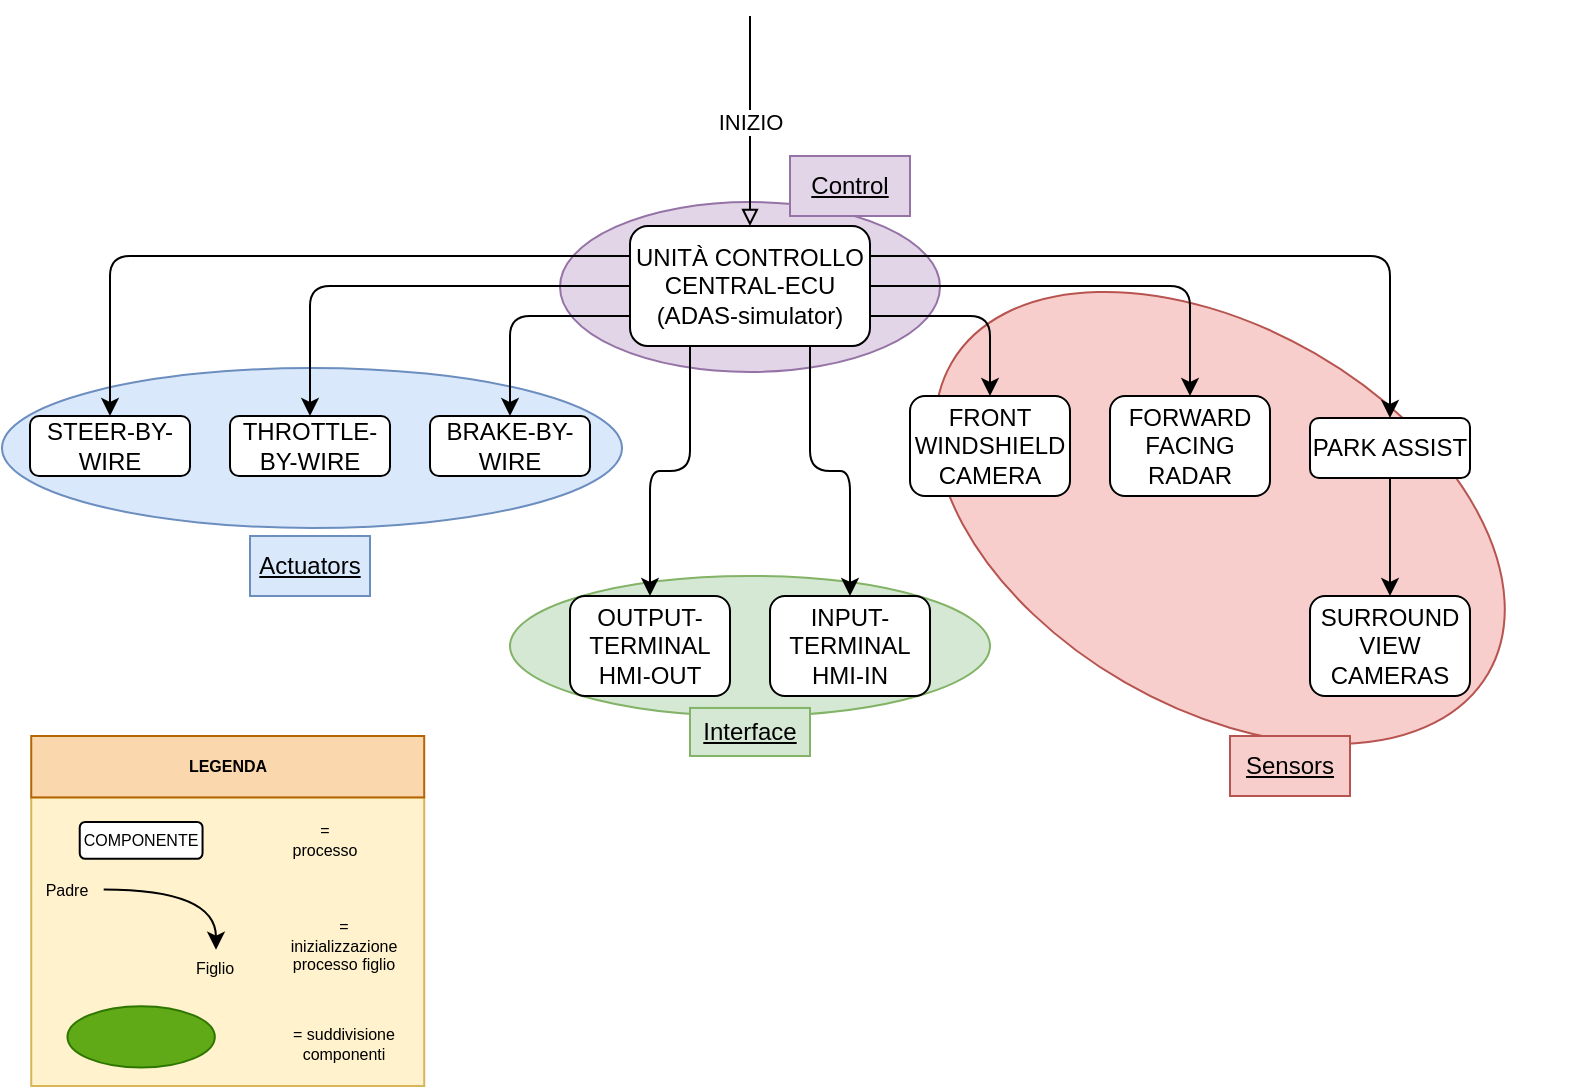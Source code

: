 <mxfile version="21.6.1" type="device" pages="2">
  <diagram name="Gerarchia" id="BStBiiZ0fr1mY1kw2l0T">
    <mxGraphModel dx="880" dy="523" grid="1" gridSize="10" guides="1" tooltips="1" connect="1" arrows="1" fold="1" page="1" pageScale="1" pageWidth="827" pageHeight="1169" math="0" shadow="0">
      <root>
        <mxCell id="0" />
        <mxCell id="1" parent="0" />
        <mxCell id="3LBokjNvXYhz2hrEVUCN-43" value="" style="ellipse;whiteSpace=wrap;html=1;fillColor=#e1d5e7;strokeColor=#9673a6;" parent="1" vertex="1">
          <mxGeometry x="295" y="463" width="190" height="85" as="geometry" />
        </mxCell>
        <mxCell id="3LBokjNvXYhz2hrEVUCN-39" value="" style="ellipse;whiteSpace=wrap;html=1;rotation=30;shadow=0;labelBackgroundColor=none;labelBorderColor=none;fillColor=#f8cecc;strokeColor=#b85450;" parent="1" vertex="1">
          <mxGeometry x="470" y="525.97" width="310" height="190" as="geometry" />
        </mxCell>
        <mxCell id="3LBokjNvXYhz2hrEVUCN-24" value="" style="ellipse;whiteSpace=wrap;html=1;fillColor=#d5e8d4;strokeColor=#82b366;" parent="1" vertex="1">
          <mxGeometry x="270" y="650" width="240" height="70" as="geometry" />
        </mxCell>
        <mxCell id="3LBokjNvXYhz2hrEVUCN-11" value="" style="ellipse;whiteSpace=wrap;html=1;fillColor=#dae8fc;strokeColor=#6c8ebf;" parent="1" vertex="1">
          <mxGeometry x="16" y="546" width="310" height="80" as="geometry" />
        </mxCell>
        <mxCell id="3LBokjNvXYhz2hrEVUCN-2" value="INIZIO" style="edgeStyle=orthogonalEdgeStyle;orthogonalLoop=1;jettySize=auto;html=1;exitX=0.5;exitY=0;exitDx=0;exitDy=0;startArrow=block;startFill=0;endArrow=none;endFill=0;rounded=1;" parent="1" source="3LBokjNvXYhz2hrEVUCN-1" edge="1">
          <mxGeometry relative="1" as="geometry">
            <mxPoint x="390" y="370" as="targetPoint" />
          </mxGeometry>
        </mxCell>
        <mxCell id="3LBokjNvXYhz2hrEVUCN-7" style="edgeStyle=orthogonalEdgeStyle;orthogonalLoop=1;jettySize=auto;html=1;exitX=0;exitY=0.75;exitDx=0;exitDy=0;entryX=0.5;entryY=0;entryDx=0;entryDy=0;rounded=1;" parent="1" source="3LBokjNvXYhz2hrEVUCN-1" target="3LBokjNvXYhz2hrEVUCN-6" edge="1">
          <mxGeometry relative="1" as="geometry" />
        </mxCell>
        <mxCell id="3LBokjNvXYhz2hrEVUCN-8" style="edgeStyle=orthogonalEdgeStyle;orthogonalLoop=1;jettySize=auto;html=1;exitX=0;exitY=0.5;exitDx=0;exitDy=0;entryX=0.5;entryY=0;entryDx=0;entryDy=0;rounded=1;" parent="1" source="3LBokjNvXYhz2hrEVUCN-1" target="3LBokjNvXYhz2hrEVUCN-5" edge="1">
          <mxGeometry relative="1" as="geometry" />
        </mxCell>
        <mxCell id="3LBokjNvXYhz2hrEVUCN-9" style="edgeStyle=orthogonalEdgeStyle;orthogonalLoop=1;jettySize=auto;html=1;exitX=0;exitY=0.25;exitDx=0;exitDy=0;entryX=0.5;entryY=0;entryDx=0;entryDy=0;rounded=1;" parent="1" source="3LBokjNvXYhz2hrEVUCN-1" target="3LBokjNvXYhz2hrEVUCN-3" edge="1">
          <mxGeometry relative="1" as="geometry" />
        </mxCell>
        <mxCell id="3LBokjNvXYhz2hrEVUCN-21" style="edgeStyle=orthogonalEdgeStyle;orthogonalLoop=1;jettySize=auto;html=1;exitX=0.25;exitY=1;exitDx=0;exitDy=0;entryX=0.5;entryY=0;entryDx=0;entryDy=0;rounded=1;" parent="1" source="3LBokjNvXYhz2hrEVUCN-1" target="3LBokjNvXYhz2hrEVUCN-20" edge="1">
          <mxGeometry relative="1" as="geometry" />
        </mxCell>
        <mxCell id="3LBokjNvXYhz2hrEVUCN-28" style="edgeStyle=orthogonalEdgeStyle;orthogonalLoop=1;jettySize=auto;html=1;exitX=1;exitY=0.75;exitDx=0;exitDy=0;entryX=0.5;entryY=0;entryDx=0;entryDy=0;rounded=1;" parent="1" source="3LBokjNvXYhz2hrEVUCN-1" target="3LBokjNvXYhz2hrEVUCN-27" edge="1">
          <mxGeometry relative="1" as="geometry" />
        </mxCell>
        <mxCell id="3LBokjNvXYhz2hrEVUCN-30" style="edgeStyle=orthogonalEdgeStyle;orthogonalLoop=1;jettySize=auto;html=1;exitX=1;exitY=0.5;exitDx=0;exitDy=0;entryX=0.5;entryY=0;entryDx=0;entryDy=0;rounded=1;" parent="1" source="3LBokjNvXYhz2hrEVUCN-1" target="3LBokjNvXYhz2hrEVUCN-29" edge="1">
          <mxGeometry relative="1" as="geometry" />
        </mxCell>
        <mxCell id="3LBokjNvXYhz2hrEVUCN-32" style="edgeStyle=orthogonalEdgeStyle;orthogonalLoop=1;jettySize=auto;html=1;exitX=1;exitY=0.25;exitDx=0;exitDy=0;rounded=1;" parent="1" source="3LBokjNvXYhz2hrEVUCN-1" target="3LBokjNvXYhz2hrEVUCN-31" edge="1">
          <mxGeometry relative="1" as="geometry" />
        </mxCell>
        <mxCell id="3LBokjNvXYhz2hrEVUCN-1" value="UNITÀ CONTROLLO&lt;br&gt;CENTRAL-ECU&lt;br&gt;(ADAS-simulator)" style="rounded=1;whiteSpace=wrap;html=1;" parent="1" vertex="1">
          <mxGeometry x="330" y="475" width="120" height="60" as="geometry" />
        </mxCell>
        <mxCell id="3LBokjNvXYhz2hrEVUCN-3" value="STEER-BY-WIRE" style="rounded=1;whiteSpace=wrap;html=1;" parent="1" vertex="1">
          <mxGeometry x="30" y="570" width="80" height="30" as="geometry" />
        </mxCell>
        <mxCell id="3LBokjNvXYhz2hrEVUCN-5" value="THROTTLE-BY-WIRE" style="rounded=1;whiteSpace=wrap;html=1;" parent="1" vertex="1">
          <mxGeometry x="130" y="570" width="80" height="30" as="geometry" />
        </mxCell>
        <mxCell id="3LBokjNvXYhz2hrEVUCN-6" value="BRAKE-BY-WIRE" style="rounded=1;whiteSpace=wrap;html=1;" parent="1" vertex="1">
          <mxGeometry x="230" y="570" width="80" height="30" as="geometry" />
        </mxCell>
        <mxCell id="3LBokjNvXYhz2hrEVUCN-10" value="&lt;u&gt;Actuators&lt;/u&gt;" style="text;strokeColor=#6c8ebf;align=center;fillColor=#dae8fc;html=1;verticalAlign=middle;whiteSpace=wrap;rounded=0;" parent="1" vertex="1">
          <mxGeometry x="140" y="630" width="60" height="30" as="geometry" />
        </mxCell>
        <mxCell id="3LBokjNvXYhz2hrEVUCN-20" value="OUTPUT-&lt;br&gt;TERMINAL&lt;br&gt;HMI-OUT" style="rounded=1;whiteSpace=wrap;html=1;" parent="1" vertex="1">
          <mxGeometry x="300" y="660" width="80" height="50" as="geometry" />
        </mxCell>
        <mxCell id="3LBokjNvXYhz2hrEVUCN-22" style="edgeStyle=orthogonalEdgeStyle;orthogonalLoop=1;jettySize=auto;html=1;exitX=0.75;exitY=1;exitDx=0;exitDy=0;entryX=0.5;entryY=0;entryDx=0;entryDy=0;rounded=1;" parent="1" source="3LBokjNvXYhz2hrEVUCN-1" target="3LBokjNvXYhz2hrEVUCN-23" edge="1">
          <mxGeometry relative="1" as="geometry">
            <mxPoint x="490" y="545" as="sourcePoint" />
          </mxGeometry>
        </mxCell>
        <mxCell id="3LBokjNvXYhz2hrEVUCN-23" value="INPUT-TERMINAL&lt;br&gt;HMI-IN" style="rounded=1;whiteSpace=wrap;html=1;" parent="1" vertex="1">
          <mxGeometry x="400" y="660" width="80" height="50" as="geometry" />
        </mxCell>
        <mxCell id="3LBokjNvXYhz2hrEVUCN-25" value="&lt;u&gt;Interface&lt;/u&gt;" style="text;strokeColor=#82b366;align=center;fillColor=#d5e8d4;html=1;verticalAlign=middle;whiteSpace=wrap;rounded=0;" parent="1" vertex="1">
          <mxGeometry x="360" y="715.97" width="60" height="24.03" as="geometry" />
        </mxCell>
        <mxCell id="3LBokjNvXYhz2hrEVUCN-27" value="FRONT WINDSHIELD CAMERA" style="rounded=1;whiteSpace=wrap;html=1;" parent="1" vertex="1">
          <mxGeometry x="470" y="560" width="80" height="50" as="geometry" />
        </mxCell>
        <mxCell id="3LBokjNvXYhz2hrEVUCN-29" value="FORWARD FACING&lt;br&gt;RADAR" style="rounded=1;whiteSpace=wrap;html=1;" parent="1" vertex="1">
          <mxGeometry x="570" y="560" width="80" height="50" as="geometry" />
        </mxCell>
        <mxCell id="3LBokjNvXYhz2hrEVUCN-34" style="edgeStyle=orthogonalEdgeStyle;orthogonalLoop=1;jettySize=auto;html=1;exitX=0.5;exitY=1;exitDx=0;exitDy=0;entryX=0.5;entryY=0;entryDx=0;entryDy=0;rounded=1;" parent="1" source="3LBokjNvXYhz2hrEVUCN-31" target="3LBokjNvXYhz2hrEVUCN-33" edge="1">
          <mxGeometry relative="1" as="geometry" />
        </mxCell>
        <mxCell id="3LBokjNvXYhz2hrEVUCN-31" value="PARK ASSIST" style="rounded=1;whiteSpace=wrap;html=1;" parent="1" vertex="1">
          <mxGeometry x="670" y="571" width="80" height="30" as="geometry" />
        </mxCell>
        <mxCell id="3LBokjNvXYhz2hrEVUCN-33" value="SURROUND VIEW CAMERAS" style="rounded=1;whiteSpace=wrap;html=1;" parent="1" vertex="1">
          <mxGeometry x="670" y="660" width="80" height="50" as="geometry" />
        </mxCell>
        <mxCell id="3LBokjNvXYhz2hrEVUCN-42" value="&lt;u&gt;Sensors&lt;/u&gt;" style="text;strokeColor=#b85450;align=center;fillColor=#f8cecc;html=1;verticalAlign=middle;whiteSpace=wrap;rounded=0;" parent="1" vertex="1">
          <mxGeometry x="630" y="730" width="60" height="30" as="geometry" />
        </mxCell>
        <mxCell id="3LBokjNvXYhz2hrEVUCN-44" value="&lt;u&gt;Control&lt;/u&gt;" style="text;strokeColor=#9673a6;align=center;fillColor=#e1d5e7;html=1;verticalAlign=middle;whiteSpace=wrap;rounded=0;" parent="1" vertex="1">
          <mxGeometry x="410" y="440" width="60" height="30" as="geometry" />
        </mxCell>
        <mxCell id="x6l5iT4KJvlV0r9Ojuf2-1" value="" style="group;fontSize=8;" parent="1" vertex="1" connectable="0">
          <mxGeometry x="30" y="730" width="197.11" height="175" as="geometry" />
        </mxCell>
        <mxCell id="QuqT6BuBd1rVg5TVq1S--12" value="" style="rounded=0;whiteSpace=wrap;html=1;fillColor=#fff2cc;strokeColor=#d6b656;fontSize=8;" parent="x6l5iT4KJvlV0r9Ojuf2-1" vertex="1">
          <mxGeometry x="0.614" y="30.702" width="196.496" height="144.298" as="geometry" />
        </mxCell>
        <mxCell id="QuqT6BuBd1rVg5TVq1S--5" value="" style="group;fontSize=8;" parent="x6l5iT4KJvlV0r9Ojuf2-1" vertex="1" connectable="0">
          <mxGeometry y="67.544" width="111.143" height="57.738" as="geometry" />
        </mxCell>
        <mxCell id="QuqT6BuBd1rVg5TVq1S--3" value="Padre" style="text;strokeColor=none;align=center;fillColor=none;html=1;verticalAlign=middle;whiteSpace=wrap;rounded=0;fontSize=8;" parent="QuqT6BuBd1rVg5TVq1S--5" vertex="1">
          <mxGeometry width="36.843" height="18.421" as="geometry" />
        </mxCell>
        <mxCell id="QuqT6BuBd1rVg5TVq1S--4" value="Figlio" style="text;strokeColor=none;align=center;fillColor=none;html=1;verticalAlign=middle;whiteSpace=wrap;rounded=0;fontSize=8;" parent="QuqT6BuBd1rVg5TVq1S--5" vertex="1">
          <mxGeometry x="74.3" y="39.317" width="36.843" height="18.421" as="geometry" />
        </mxCell>
        <mxCell id="QuqT6BuBd1rVg5TVq1S--1" style="edgeStyle=orthogonalEdgeStyle;rounded=0;orthogonalLoop=1;jettySize=auto;html=1;curved=1;fontSize=8;" parent="QuqT6BuBd1rVg5TVq1S--5" source="QuqT6BuBd1rVg5TVq1S--3" target="QuqT6BuBd1rVg5TVq1S--4" edge="1">
          <mxGeometry relative="1" as="geometry">
            <mxPoint x="18.421" y="14.755" as="sourcePoint" />
            <mxPoint x="92.107" y="39.317" as="targetPoint" />
            <Array as="points">
              <mxPoint x="93" y="9" />
            </Array>
          </mxGeometry>
        </mxCell>
        <mxCell id="QuqT6BuBd1rVg5TVq1S--7" value="COMPONENTE" style="rounded=1;whiteSpace=wrap;html=1;fontSize=8;" parent="x6l5iT4KJvlV0r9Ojuf2-1" vertex="1">
          <mxGeometry x="24.869" y="42.982" width="61.405" height="18.421" as="geometry" />
        </mxCell>
        <mxCell id="QuqT6BuBd1rVg5TVq1S--8" value="= processo" style="text;strokeColor=none;align=center;fillColor=none;html=1;verticalAlign=middle;whiteSpace=wrap;rounded=0;fontSize=8;" parent="x6l5iT4KJvlV0r9Ojuf2-1" vertex="1">
          <mxGeometry x="127.108" y="42.982" width="40.527" height="18.421" as="geometry" />
        </mxCell>
        <mxCell id="QuqT6BuBd1rVg5TVq1S--9" value="&lt;div style=&quot;text-align: center; font-size: 8px;&quot;&gt;&lt;span style=&quot;background-color: initial; font-size: 8px;&quot;&gt;= inizializzazione processo figlio&lt;/span&gt;&lt;/div&gt;" style="text;whiteSpace=wrap;html=1;fontSize=8;" parent="x6l5iT4KJvlV0r9Ojuf2-1" vertex="1">
          <mxGeometry x="127.108" y="84.135" width="57.721" height="24.561" as="geometry" />
        </mxCell>
        <mxCell id="QuqT6BuBd1rVg5TVq1S--10" value="" style="ellipse;whiteSpace=wrap;html=1;fillColor=#60a917;fontColor=#ffffff;strokeColor=#2D7600;fontSize=8;" parent="x6l5iT4KJvlV0r9Ojuf2-1" vertex="1">
          <mxGeometry x="18.729" y="135.088" width="73.686" height="30.702" as="geometry" />
        </mxCell>
        <mxCell id="QuqT6BuBd1rVg5TVq1S--11" value="&lt;div style=&quot;text-align: center; font-size: 8px;&quot;&gt;&lt;span style=&quot;background-color: initial; font-size: 8px;&quot;&gt;= suddivisione componenti&lt;/span&gt;&lt;/div&gt;" style="text;whiteSpace=wrap;html=1;fontSize=8;" parent="x6l5iT4KJvlV0r9Ojuf2-1" vertex="1">
          <mxGeometry x="127.108" y="138.158" width="57.721" height="24.561" as="geometry" />
        </mxCell>
        <mxCell id="QuqT6BuBd1rVg5TVq1S--15" value="&lt;b style=&quot;font-size: 8px;&quot;&gt;&lt;font style=&quot;font-size: 8px;&quot;&gt;LEGENDA&lt;/font&gt;&lt;/b&gt;" style="rounded=0;whiteSpace=wrap;html=1;fillColor=#fad7ac;strokeColor=#b46504;fontSize=8;" parent="x6l5iT4KJvlV0r9Ojuf2-1" vertex="1">
          <mxGeometry x="0.614" width="196.496" height="30.702" as="geometry" />
        </mxCell>
      </root>
    </mxGraphModel>
  </diagram>
  <diagram id="p6E3Ms0LGPFPAgq5WOUE" name="Comunicazione">
    <mxGraphModel dx="1467" dy="872" grid="1" gridSize="10" guides="1" tooltips="1" connect="1" arrows="1" fold="1" page="1" pageScale="1" pageWidth="827" pageHeight="1169" math="0" shadow="0">
      <root>
        <mxCell id="0" />
        <mxCell id="1" parent="0" />
        <mxCell id="Y4RojHhlZMoDXFKoV6ms-1" value="" style="group" vertex="1" connectable="0" parent="1">
          <mxGeometry x="10" y="400" width="807.31" height="270" as="geometry" />
        </mxCell>
        <mxCell id="W3bBWascZ6xFaIouVIdZ-13" value="UNITÀ CONTROLLO&lt;br style=&quot;border-color: var(--border-color); font-size: 11px;&quot;&gt;CENTRAL-ECU&lt;br style=&quot;border-color: var(--border-color); font-size: 11px;&quot;&gt;(ADAS-simulator)" style="rounded=1;whiteSpace=wrap;html=1;fontSize=11;container=0;" parent="Y4RojHhlZMoDXFKoV6ms-1" vertex="1">
          <mxGeometry x="200" y="80" width="120" height="60" as="geometry" />
        </mxCell>
        <mxCell id="W3bBWascZ6xFaIouVIdZ-14" value="STEER-BY-WIRE" style="rounded=1;whiteSpace=wrap;html=1;fontSize=11;container=0;" parent="Y4RojHhlZMoDXFKoV6ms-1" vertex="1">
          <mxGeometry x="10" y="30" width="60" height="52" as="geometry" />
        </mxCell>
        <mxCell id="ZsKLe4nBQ4r1jTsoaSOb-3" style="edgeStyle=orthogonalEdgeStyle;orthogonalLoop=1;jettySize=auto;html=1;strokeColor=#0000CC;endArrow=block;endFill=1;rounded=1;fontSize=9;" parent="Y4RojHhlZMoDXFKoV6ms-1" source="W3bBWascZ6xFaIouVIdZ-13" target="W3bBWascZ6xFaIouVIdZ-14" edge="1">
          <mxGeometry relative="1" as="geometry">
            <Array as="points">
              <mxPoint x="40" y="100" />
            </Array>
          </mxGeometry>
        </mxCell>
        <mxCell id="s89lNqOkU4JsGFRIlz9b-25" value="steer.pipe" style="edgeLabel;html=1;align=center;verticalAlign=middle;resizable=0;points=[];fontColor=#0000cc;fontSize=9;container=0;" parent="ZsKLe4nBQ4r1jTsoaSOb-3" vertex="1" connectable="0">
          <mxGeometry x="0.156" y="-3" relative="1" as="geometry">
            <mxPoint x="-6" y="2" as="offset" />
          </mxGeometry>
        </mxCell>
        <mxCell id="IOS5bKTIavGLlIwMbSbp-13" value="&lt;span style=&quot;color: rgb(165, 0, 64); font-family: Helvetica; font-size: 9px; font-style: normal; font-variant-ligatures: normal; font-variant-caps: normal; font-weight: 400; letter-spacing: normal; orphans: 2; text-align: center; text-indent: 0px; text-transform: none; widows: 2; word-spacing: 0px; -webkit-text-stroke-width: 0px; background-color: rgb(255, 255, 255); text-decoration-thickness: initial; text-decoration-style: initial; text-decoration-color: initial; float: none; display: inline !important;&quot;&gt;SIGUSR1&lt;/span&gt;" style="edgeStyle=orthogonalEdgeStyle;rounded=1;orthogonalLoop=1;jettySize=auto;html=1;endArrow=block;strokeColor=#A50040;endFill=1;dashed=1;fillColor=#d80073;fontSize=9;" parent="Y4RojHhlZMoDXFKoV6ms-1" source="W3bBWascZ6xFaIouVIdZ-15" target="W3bBWascZ6xFaIouVIdZ-13" edge="1">
          <mxGeometry x="-0.158" relative="1" as="geometry">
            <Array as="points">
              <mxPoint x="40" y="260" />
              <mxPoint x="250" y="260" />
            </Array>
            <mxPoint as="offset" />
          </mxGeometry>
        </mxCell>
        <mxCell id="W3bBWascZ6xFaIouVIdZ-15" value="THROTTLE-BY-WIRE" style="rounded=1;whiteSpace=wrap;html=1;fontSize=11;container=0;" parent="Y4RojHhlZMoDXFKoV6ms-1" vertex="1">
          <mxGeometry y="170" width="80" height="40" as="geometry" />
        </mxCell>
        <mxCell id="ZsKLe4nBQ4r1jTsoaSOb-2" style="edgeStyle=orthogonalEdgeStyle;orthogonalLoop=1;jettySize=auto;html=1;exitX=0;exitY=0.5;exitDx=0;exitDy=0;entryX=0.5;entryY=0;entryDx=0;entryDy=0;strokeColor=#0000CC;endArrow=block;endFill=1;rounded=1;fontSize=9;" parent="Y4RojHhlZMoDXFKoV6ms-1" source="W3bBWascZ6xFaIouVIdZ-13" target="W3bBWascZ6xFaIouVIdZ-15" edge="1">
          <mxGeometry relative="1" as="geometry" />
        </mxCell>
        <mxCell id="s89lNqOkU4JsGFRIlz9b-24" value="throttle.pipe" style="edgeLabel;html=1;align=center;verticalAlign=middle;resizable=0;points=[];fontColor=#0000cc;fontSize=9;container=0;" parent="ZsKLe4nBQ4r1jTsoaSOb-2" vertex="1" connectable="0">
          <mxGeometry x="0.625" y="-1" relative="1" as="geometry">
            <mxPoint x="53" y="-19" as="offset" />
          </mxGeometry>
        </mxCell>
        <mxCell id="W3bBWascZ6xFaIouVIdZ-16" value="BRAKE-BY-WIRE" style="rounded=1;whiteSpace=wrap;html=1;fontSize=11;container=0;" parent="Y4RojHhlZMoDXFKoV6ms-1" vertex="1">
          <mxGeometry x="106" y="170" width="74" height="40" as="geometry" />
        </mxCell>
        <mxCell id="no8JGVUwvh65eo9Jb124-51" value="SIGUSR1&amp;nbsp;" style="edgeStyle=orthogonalEdgeStyle;rounded=1;orthogonalLoop=1;jettySize=auto;html=1;endArrow=block;strokeColor=#A50040;endFill=1;dashed=1;fillColor=#d80073;fontSize=9;fontColor=#a50040;horizontal=1;" parent="Y4RojHhlZMoDXFKoV6ms-1" source="W3bBWascZ6xFaIouVIdZ-13" target="W3bBWascZ6xFaIouVIdZ-16" edge="1">
          <mxGeometry x="0.3" relative="1" as="geometry">
            <Array as="points">
              <mxPoint x="230" y="230" />
              <mxPoint x="140" y="230" />
            </Array>
            <mxPoint as="offset" />
          </mxGeometry>
        </mxCell>
        <mxCell id="ZsKLe4nBQ4r1jTsoaSOb-1" style="edgeStyle=orthogonalEdgeStyle;orthogonalLoop=1;jettySize=auto;html=1;strokeColor=#0000CC;endArrow=block;endFill=1;rounded=1;fontSize=9;" parent="Y4RojHhlZMoDXFKoV6ms-1" source="W3bBWascZ6xFaIouVIdZ-13" target="W3bBWascZ6xFaIouVIdZ-16" edge="1">
          <mxGeometry relative="1" as="geometry">
            <Array as="points">
              <mxPoint x="140" y="120" />
            </Array>
          </mxGeometry>
        </mxCell>
        <mxCell id="s89lNqOkU4JsGFRIlz9b-22" value="brake.pipe" style="edgeLabel;html=1;align=center;verticalAlign=middle;resizable=0;points=[];fontColor=#0000cc;horizontal=1;fontSize=9;container=0;" parent="ZsKLe4nBQ4r1jTsoaSOb-1" vertex="1" connectable="0">
          <mxGeometry x="0.354" y="2" relative="1" as="geometry">
            <mxPoint x="-2" y="3" as="offset" />
          </mxGeometry>
        </mxCell>
        <mxCell id="W3bBWascZ6xFaIouVIdZ-18" value="OUTPUT-&lt;br style=&quot;border-color: var(--border-color); font-size: 11px;&quot;&gt;TERMINAL&lt;br style=&quot;border-color: var(--border-color); font-size: 11px;&quot;&gt;HMI-OUT" style="rounded=1;whiteSpace=wrap;html=1;fontSize=11;container=0;" parent="Y4RojHhlZMoDXFKoV6ms-1" vertex="1">
          <mxGeometry x="103" y="30" width="74" height="50" as="geometry" />
        </mxCell>
        <mxCell id="ZsKLe4nBQ4r1jTsoaSOb-10" style="edgeStyle=orthogonalEdgeStyle;shape=connector;rounded=1;orthogonalLoop=1;jettySize=auto;html=1;exitX=0.25;exitY=0;exitDx=0;exitDy=0;labelBackgroundColor=default;strokeColor=#0000CC;fontFamily=Helvetica;fontSize=9;fontColor=default;endArrow=block;endFill=1;" parent="Y4RojHhlZMoDXFKoV6ms-1" source="W3bBWascZ6xFaIouVIdZ-13" target="W3bBWascZ6xFaIouVIdZ-18" edge="1">
          <mxGeometry relative="1" as="geometry">
            <Array as="points">
              <mxPoint x="230" y="55" />
            </Array>
          </mxGeometry>
        </mxCell>
        <mxCell id="IOS5bKTIavGLlIwMbSbp-5" value="hmi-out.pipe" style="edgeLabel;html=1;align=center;verticalAlign=middle;resizable=0;points=[];fontColor=#0000cc;fontSize=9;container=0;" parent="ZsKLe4nBQ4r1jTsoaSOb-10" vertex="1" connectable="0">
          <mxGeometry x="-0.304" y="2" relative="1" as="geometry">
            <mxPoint x="-11" y="-2" as="offset" />
          </mxGeometry>
        </mxCell>
        <mxCell id="ZsKLe4nBQ4r1jTsoaSOb-8" style="edgeStyle=orthogonalEdgeStyle;shape=connector;rounded=1;orthogonalLoop=1;jettySize=auto;html=1;entryX=0.75;entryY=0;entryDx=0;entryDy=0;labelBackgroundColor=default;strokeColor=#0000CC;fontFamily=Helvetica;fontSize=9;fontColor=default;endArrow=block;endFill=1;" parent="Y4RojHhlZMoDXFKoV6ms-1" source="W3bBWascZ6xFaIouVIdZ-20" target="W3bBWascZ6xFaIouVIdZ-13" edge="1">
          <mxGeometry relative="1" as="geometry">
            <Array as="points">
              <mxPoint x="290" y="55" />
            </Array>
          </mxGeometry>
        </mxCell>
        <mxCell id="IOS5bKTIavGLlIwMbSbp-4" value="hmi-in.pipe" style="edgeLabel;html=1;align=center;verticalAlign=middle;resizable=0;points=[];fontColor=#0000cc;fontSize=9;container=0;" parent="ZsKLe4nBQ4r1jTsoaSOb-8" vertex="1" connectable="0">
          <mxGeometry x="0.178" y="1" relative="1" as="geometry">
            <mxPoint x="13" y="-1" as="offset" />
          </mxGeometry>
        </mxCell>
        <mxCell id="W3bBWascZ6xFaIouVIdZ-20" value="INPUT-TERMINAL&lt;br style=&quot;border-color: var(--border-color); font-size: 11px;&quot;&gt;HMI-IN" style="rounded=1;whiteSpace=wrap;html=1;fontSize=11;container=0;" parent="Y4RojHhlZMoDXFKoV6ms-1" vertex="1">
          <mxGeometry x="342" y="30" width="58" height="50" as="geometry" />
        </mxCell>
        <mxCell id="W3bBWascZ6xFaIouVIdZ-22" value="FRONT WINDSHIELD CAMERA" style="rounded=1;whiteSpace=wrap;html=1;fontSize=11;container=0;" parent="Y4RojHhlZMoDXFKoV6ms-1" vertex="1">
          <mxGeometry x="320" y="170" width="80" height="40" as="geometry" />
        </mxCell>
        <mxCell id="ZsKLe4nBQ4r1jTsoaSOb-4" style="edgeStyle=orthogonalEdgeStyle;orthogonalLoop=1;jettySize=auto;html=1;exitX=1;exitY=0.75;exitDx=0;exitDy=0;strokeColor=#0000CC;endArrow=none;endFill=0;startArrow=block;startFill=1;rounded=1;fontSize=9;" parent="Y4RojHhlZMoDXFKoV6ms-1" source="W3bBWascZ6xFaIouVIdZ-13" target="W3bBWascZ6xFaIouVIdZ-22" edge="1">
          <mxGeometry relative="1" as="geometry" />
        </mxCell>
        <mxCell id="IOS5bKTIavGLlIwMbSbp-1" value="camera.pipe" style="edgeLabel;html=1;align=center;verticalAlign=middle;resizable=0;points=[];fontColor=#0000cc;fontSize=9;container=0;" parent="ZsKLe4nBQ4r1jTsoaSOb-4" vertex="1" connectable="0">
          <mxGeometry x="0.429" relative="1" as="geometry">
            <mxPoint x="-3" y="-6" as="offset" />
          </mxGeometry>
        </mxCell>
        <mxCell id="W3bBWascZ6xFaIouVIdZ-23" value="FORWARD FACING&lt;br style=&quot;font-size: 11px;&quot;&gt;RADAR" style="rounded=1;whiteSpace=wrap;html=1;fontSize=11;container=0;" parent="Y4RojHhlZMoDXFKoV6ms-1" vertex="1">
          <mxGeometry x="450" y="30" width="60" height="50" as="geometry" />
        </mxCell>
        <mxCell id="ZsKLe4nBQ4r1jTsoaSOb-5" style="edgeStyle=orthogonalEdgeStyle;orthogonalLoop=1;jettySize=auto;html=1;exitX=1;exitY=0.25;exitDx=0;exitDy=0;strokeColor=#0000CC;startArrow=block;startFill=1;endArrow=none;endFill=0;rounded=1;fontSize=9;" parent="Y4RojHhlZMoDXFKoV6ms-1" source="W3bBWascZ6xFaIouVIdZ-13" target="W3bBWascZ6xFaIouVIdZ-23" edge="1">
          <mxGeometry relative="1" as="geometry">
            <Array as="points">
              <mxPoint x="480" y="95" />
            </Array>
          </mxGeometry>
        </mxCell>
        <mxCell id="IOS5bKTIavGLlIwMbSbp-2" value="radar.pipe" style="edgeLabel;html=1;align=center;verticalAlign=middle;resizable=0;points=[];fontColor=#0000cc;fontSize=9;container=0;" parent="ZsKLe4nBQ4r1jTsoaSOb-5" vertex="1" connectable="0">
          <mxGeometry x="0.818" y="2" relative="1" as="geometry">
            <mxPoint x="-72" y="1" as="offset" />
          </mxGeometry>
        </mxCell>
        <mxCell id="W3bBWascZ6xFaIouVIdZ-26" value="SURROUND VIEW CAMERAS" style="rounded=1;whiteSpace=wrap;html=1;fontSize=11;container=0;" parent="Y4RojHhlZMoDXFKoV6ms-1" vertex="1">
          <mxGeometry x="440" y="220" width="80" height="50" as="geometry" />
        </mxCell>
        <mxCell id="W3bBWascZ6xFaIouVIdZ-25" value="PARK ASSIST" style="rounded=1;whiteSpace=wrap;html=1;fontSize=11;container=0;" parent="Y4RojHhlZMoDXFKoV6ms-1" vertex="1">
          <mxGeometry x="449.99" y="130" width="60.01" height="40" as="geometry" />
        </mxCell>
        <mxCell id="IOS5bKTIavGLlIwMbSbp-14" value="cameras.pipe" style="edgeStyle=orthogonalEdgeStyle;rounded=1;orthogonalLoop=1;jettySize=auto;html=1;entryX=0.5;entryY=1;entryDx=0;entryDy=0;endArrow=block;strokeColor=#0000CC;endFill=1;startArrow=none;startFill=0;fontColor=#0000cc;fontSize=9;" parent="Y4RojHhlZMoDXFKoV6ms-1" source="W3bBWascZ6xFaIouVIdZ-26" target="W3bBWascZ6xFaIouVIdZ-25" edge="1">
          <mxGeometry relative="1" as="geometry">
            <Array as="points">
              <mxPoint x="480" y="250" />
              <mxPoint x="480" y="250" />
            </Array>
          </mxGeometry>
        </mxCell>
        <mxCell id="ZsKLe4nBQ4r1jTsoaSOb-6" value="&lt;font color=&quot;#009900&quot;&gt;assist.sock&lt;/font&gt;" style="edgeStyle=orthogonalEdgeStyle;rounded=1;orthogonalLoop=1;jettySize=auto;html=1;exitX=1;exitY=0.5;exitDx=0;exitDy=0;startArrow=block;startFill=1;strokeColor=#009900;fillColor=#008a00;fontColor=#0000cc;endArrow=block;endFill=1;fontSize=9;" parent="Y4RojHhlZMoDXFKoV6ms-1" source="W3bBWascZ6xFaIouVIdZ-13" target="W3bBWascZ6xFaIouVIdZ-25" edge="1">
          <mxGeometry x="-0.026" relative="1" as="geometry">
            <mxPoint x="290" y="140" as="sourcePoint" />
            <Array as="points">
              <mxPoint x="480" y="110" />
            </Array>
            <mxPoint as="offset" />
          </mxGeometry>
        </mxCell>
        <mxCell id="no8JGVUwvh65eo9Jb124-4" style="edgeStyle=orthogonalEdgeStyle;rounded=1;orthogonalLoop=1;jettySize=auto;html=1;endArrow=block;strokeColor=#A50040;endFill=1;dashed=1;fillColor=#d80073;fontSize=9;" parent="Y4RojHhlZMoDXFKoV6ms-1" source="W3bBWascZ6xFaIouVIdZ-13" target="W3bBWascZ6xFaIouVIdZ-25" edge="1">
          <mxGeometry relative="1" as="geometry">
            <Array as="points">
              <mxPoint x="270" y="260" />
              <mxPoint x="430" y="260" />
              <mxPoint x="430" y="150" />
            </Array>
          </mxGeometry>
        </mxCell>
        <mxCell id="no8JGVUwvh65eo9Jb124-7" value="SIGINT" style="edgeLabel;html=1;align=center;verticalAlign=middle;resizable=0;points=[];fontColor=#a50040;fontSize=9;container=0;" parent="Y4RojHhlZMoDXFKoV6ms-1" vertex="1" connectable="0">
          <mxGeometry x="352" y="259" as="geometry">
            <mxPoint x="-7" y="1" as="offset" />
          </mxGeometry>
        </mxCell>
        <mxCell id="no8JGVUwvh65eo9Jb124-52" value="SIGUSR2" style="edgeStyle=orthogonalEdgeStyle;rounded=1;orthogonalLoop=1;jettySize=auto;html=1;entryX=0.5;entryY=0;entryDx=0;entryDy=0;endArrow=block;strokeColor=#A50040;endFill=1;dashed=1;fillColor=#d80073;fontSize=9;fontColor=#a50040;" parent="Y4RojHhlZMoDXFKoV6ms-1" source="W3bBWascZ6xFaIouVIdZ-13" target="W3bBWascZ6xFaIouVIdZ-20" edge="1">
          <mxGeometry x="0.242" relative="1" as="geometry">
            <Array as="points">
              <mxPoint x="280" y="10" />
              <mxPoint x="371" y="10" />
            </Array>
            <mxPoint as="offset" />
          </mxGeometry>
        </mxCell>
        <mxCell id="s89lNqOkU4JsGFRIlz9b-1" value="" style="rounded=0;whiteSpace=wrap;html=1;fillColor=#fff2cc;strokeColor=#d6b656;fontColor=#005700;fontSize=9;container=0;" parent="Y4RojHhlZMoDXFKoV6ms-1" vertex="1">
          <mxGeometry x="569.37" y="37.18" width="237.94" height="232.82" as="geometry" />
        </mxCell>
        <mxCell id="s89lNqOkU4JsGFRIlz9b-6" value="COMPONENTE" style="rounded=1;whiteSpace=wrap;html=1;fontSize=9;container=0;" parent="Y4RojHhlZMoDXFKoV6ms-1" vertex="1">
          <mxGeometry x="598.741" y="52.051" width="74.356" height="22.308" as="geometry" />
        </mxCell>
        <mxCell id="s89lNqOkU4JsGFRIlz9b-7" value="= processo" style="text;strokeColor=none;align=center;fillColor=none;html=1;verticalAlign=middle;whiteSpace=wrap;rounded=0;fontSize=9;container=0;" parent="Y4RojHhlZMoDXFKoV6ms-1" vertex="1">
          <mxGeometry x="732.661" y="52.051" width="58.132" height="22.304" as="geometry" />
        </mxCell>
        <mxCell id="s89lNqOkU4JsGFRIlz9b-11" value="&lt;b style=&quot;font-size: 9px;&quot;&gt;&lt;font style=&quot;font-size: 9px;&quot;&gt;LEGENDA&lt;/font&gt;&lt;/b&gt;" style="rounded=0;whiteSpace=wrap;html=1;fillColor=#fad7ac;strokeColor=#b46504;fontSize=9;container=0;" parent="Y4RojHhlZMoDXFKoV6ms-1" vertex="1">
          <mxGeometry x="569.37" width="237.94" height="37.179" as="geometry" />
        </mxCell>
        <mxCell id="xlp4GEyVIZ4pYzfNVSls-10" value="SIGUSR1" style="edgeStyle=orthogonalEdgeStyle;rounded=1;orthogonalLoop=1;jettySize=auto;html=1;endArrow=block;strokeColor=#A50040;endFill=1;dashed=1;fillColor=#d80073;fontColor=#a50040;fontSize=9;" edge="1" parent="Y4RojHhlZMoDXFKoV6ms-1" source="W3bBWascZ6xFaIouVIdZ-13" target="W3bBWascZ6xFaIouVIdZ-22">
          <mxGeometry x="0.412" relative="1" as="geometry">
            <Array as="points">
              <mxPoint x="300" y="230" />
              <mxPoint x="360" y="230" />
            </Array>
            <mxPoint as="offset" />
            <mxPoint x="310" y="150" as="sourcePoint" />
            <mxPoint x="350" y="220" as="targetPoint" />
          </mxGeometry>
        </mxCell>
        <mxCell id="s89lNqOkU4JsGFRIlz9b-8" value="&lt;div style=&quot;text-align: center; font-size: 9px;&quot;&gt;= comunicazione a senso unico tramite pipe name.pipe&lt;/div&gt;" style="text;whiteSpace=wrap;html=1;fontSize=9;container=0;" parent="Y4RojHhlZMoDXFKoV6ms-1" vertex="1">
          <mxGeometry x="719.3" y="96.983" width="81.61" height="43.017" as="geometry" />
        </mxCell>
        <mxCell id="s89lNqOkU4JsGFRIlz9b-3" value="proc_1" style="text;strokeColor=none;align=center;fillColor=none;html=1;verticalAlign=middle;whiteSpace=wrap;rounded=0;fontSize=9;container=0;" parent="Y4RojHhlZMoDXFKoV6ms-1" vertex="1">
          <mxGeometry x="575.37" y="81.39" width="31.301" height="11.923" as="geometry" />
        </mxCell>
        <mxCell id="s89lNqOkU4JsGFRIlz9b-4" value="proc_2" style="text;strokeColor=none;align=center;fillColor=none;html=1;verticalAlign=middle;whiteSpace=wrap;rounded=0;labelBackgroundColor=#fff2cc;fontSize=9;container=0;" parent="Y4RojHhlZMoDXFKoV6ms-1" vertex="1">
          <mxGeometry x="651.833" y="124.642" width="31.301" height="11.923" as="geometry" />
        </mxCell>
        <mxCell id="s89lNqOkU4JsGFRIlz9b-5" value="" style="edgeStyle=orthogonalEdgeStyle;rounded=1;orthogonalLoop=1;jettySize=auto;exitX=0.5;exitY=1;exitDx=0;exitDy=0;entryX=0.5;entryY=0;entryDx=0;entryDy=0;endArrow=block;endFill=1;strokeColor=#0000FF;fontColor=#0033ff;fontSize=9;" parent="Y4RojHhlZMoDXFKoV6ms-1" source="s89lNqOkU4JsGFRIlz9b-3" target="s89lNqOkU4JsGFRIlz9b-4" edge="1">
          <mxGeometry relative="1" as="geometry">
            <mxPoint x="604.36" y="90.94" as="sourcePoint" />
            <mxPoint x="666.962" y="106.838" as="targetPoint" />
            <Array as="points">
              <mxPoint x="591.368" y="110.166" />
              <mxPoint x="667.365" y="110.166" />
            </Array>
          </mxGeometry>
        </mxCell>
        <mxCell id="s89lNqOkU4JsGFRIlz9b-16" value="name.pipe" style="edgeLabel;html=1;align=center;verticalAlign=middle;resizable=0;points=[];labelBorderColor=none;labelBackgroundColor=#fff2cc;fontColor=#0000ff;fontSize=9;container=0;" parent="s89lNqOkU4JsGFRIlz9b-5" vertex="1" connectable="0">
          <mxGeometry x="-0.033" y="-1" relative="1" as="geometry">
            <mxPoint x="3" y="-2" as="offset" />
          </mxGeometry>
        </mxCell>
        <mxCell id="IOS5bKTIavGLlIwMbSbp-18" value="proc_1" style="text;strokeColor=none;align=center;fillColor=none;html=1;verticalAlign=middle;whiteSpace=wrap;rounded=0;fontSize=9;container=0;" parent="Y4RojHhlZMoDXFKoV6ms-1" vertex="1">
          <mxGeometry x="575.37" y="204.13" width="31.301" height="11.027" as="geometry" />
        </mxCell>
        <mxCell id="IOS5bKTIavGLlIwMbSbp-19" value="proc_2" style="text;strokeColor=none;align=center;fillColor=none;html=1;verticalAlign=middle;whiteSpace=wrap;rounded=0;labelBackgroundColor=#fff2cc;fontSize=9;container=0;" parent="Y4RojHhlZMoDXFKoV6ms-1" vertex="1">
          <mxGeometry x="651.833" y="250.973" width="31.301" height="11.027" as="geometry" />
        </mxCell>
        <mxCell id="IOS5bKTIavGLlIwMbSbp-20" value="" style="edgeStyle=orthogonalEdgeStyle;rounded=1;orthogonalLoop=1;jettySize=auto;exitX=0.5;exitY=1;exitDx=0;exitDy=0;entryX=0.5;entryY=0;entryDx=0;entryDy=0;endArrow=diamondThin;endFill=1;strokeColor=#A50040;fontColor=default;dashed=1;fillColor=#d80073;fontSize=9;" parent="Y4RojHhlZMoDXFKoV6ms-1" source="IOS5bKTIavGLlIwMbSbp-18" target="IOS5bKTIavGLlIwMbSbp-19" edge="1">
          <mxGeometry relative="1" as="geometry">
            <mxPoint x="608.62" y="231.032" as="sourcePoint" />
            <mxPoint x="671.222" y="245.734" as="targetPoint" />
            <Array as="points">
              <mxPoint x="591.368" y="232.316" />
              <mxPoint x="667.364" y="232.316" />
            </Array>
          </mxGeometry>
        </mxCell>
        <mxCell id="IOS5bKTIavGLlIwMbSbp-21" value="SIG_type" style="edgeLabel;html=1;align=center;verticalAlign=middle;resizable=0;points=[];labelBorderColor=none;labelBackgroundColor=#fff2cc;fontColor=#a50040;fontSize=9;container=0;" parent="IOS5bKTIavGLlIwMbSbp-20" vertex="1" connectable="0">
          <mxGeometry x="-0.033" y="-1" relative="1" as="geometry">
            <mxPoint x="1" y="-1" as="offset" />
          </mxGeometry>
        </mxCell>
        <mxCell id="IOS5bKTIavGLlIwMbSbp-26" value="&lt;div style=&quot;text-align: center; font-size: 9px;&quot;&gt;= segnalazione di tipologia SIG_type&lt;/div&gt;" style="text;whiteSpace=wrap;html=1;fontSize=9;container=0;" parent="Y4RojHhlZMoDXFKoV6ms-1" vertex="1">
          <mxGeometry x="722.54" y="216.678" width="78.37" height="34.299" as="geometry" />
        </mxCell>
        <mxCell id="xlp4GEyVIZ4pYzfNVSls-5" value="&lt;div style=&quot;text-align: center; font-size: 9px;&quot;&gt;= comunicazione client/server tramite socket name.sock&lt;/div&gt;" style="text;whiteSpace=wrap;html=1;fontSize=9;container=0;" vertex="1" parent="Y4RojHhlZMoDXFKoV6ms-1">
          <mxGeometry x="719.5" y="155.593" width="81.61" height="43.017" as="geometry" />
        </mxCell>
        <mxCell id="xlp4GEyVIZ4pYzfNVSls-6" value="proc_1" style="text;strokeColor=none;align=center;fillColor=none;html=1;verticalAlign=middle;whiteSpace=wrap;rounded=0;fontSize=9;container=0;" vertex="1" parent="Y4RojHhlZMoDXFKoV6ms-1">
          <mxGeometry x="575.57" y="140" width="31.301" height="11.923" as="geometry" />
        </mxCell>
        <mxCell id="xlp4GEyVIZ4pYzfNVSls-7" value="proc_2" style="text;strokeColor=none;align=center;fillColor=none;html=1;verticalAlign=middle;whiteSpace=wrap;rounded=0;labelBackgroundColor=#fff2cc;fontSize=9;container=0;" vertex="1" parent="Y4RojHhlZMoDXFKoV6ms-1">
          <mxGeometry x="652.033" y="183.252" width="31.301" height="11.923" as="geometry" />
        </mxCell>
        <mxCell id="xlp4GEyVIZ4pYzfNVSls-8" value="" style="edgeStyle=orthogonalEdgeStyle;rounded=1;orthogonalLoop=1;jettySize=auto;exitX=0.5;exitY=1;exitDx=0;exitDy=0;entryX=0.5;entryY=0;entryDx=0;entryDy=0;endArrow=block;endFill=1;strokeColor=#009900;fontColor=#009900;fontSize=9;startArrow=block;startFill=1;" edge="1" parent="Y4RojHhlZMoDXFKoV6ms-1" source="xlp4GEyVIZ4pYzfNVSls-6" target="xlp4GEyVIZ4pYzfNVSls-7">
          <mxGeometry relative="1" as="geometry">
            <mxPoint x="604.56" y="149.55" as="sourcePoint" />
            <mxPoint x="667.162" y="165.448" as="targetPoint" />
            <Array as="points">
              <mxPoint x="591.568" y="168.776" />
              <mxPoint x="667.565" y="168.776" />
            </Array>
          </mxGeometry>
        </mxCell>
        <mxCell id="xlp4GEyVIZ4pYzfNVSls-9" value="name.sock" style="edgeLabel;html=1;align=center;verticalAlign=middle;resizable=0;points=[];labelBorderColor=none;labelBackgroundColor=#fff2cc;fontColor=#009900;fontSize=9;container=0;" vertex="1" connectable="0" parent="xlp4GEyVIZ4pYzfNVSls-8">
          <mxGeometry x="-0.033" y="-1" relative="1" as="geometry">
            <mxPoint x="3" y="-2" as="offset" />
          </mxGeometry>
        </mxCell>
      </root>
    </mxGraphModel>
  </diagram>
</mxfile>
